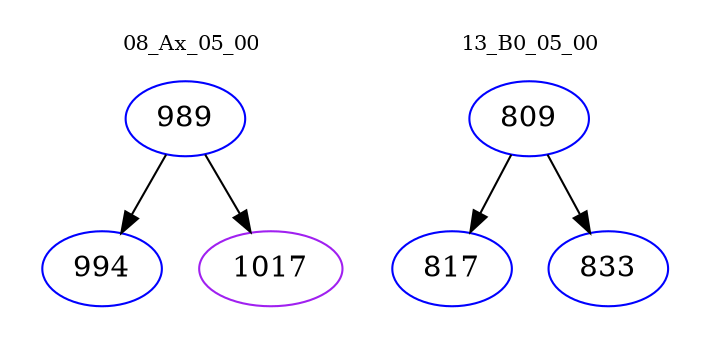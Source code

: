 digraph{
subgraph cluster_0 {
color = white
label = "08_Ax_05_00";
fontsize=10;
T0_989 [label="989", color="blue"]
T0_989 -> T0_994 [color="black"]
T0_994 [label="994", color="blue"]
T0_989 -> T0_1017 [color="black"]
T0_1017 [label="1017", color="purple"]
}
subgraph cluster_1 {
color = white
label = "13_B0_05_00";
fontsize=10;
T1_809 [label="809", color="blue"]
T1_809 -> T1_817 [color="black"]
T1_817 [label="817", color="blue"]
T1_809 -> T1_833 [color="black"]
T1_833 [label="833", color="blue"]
}
}
